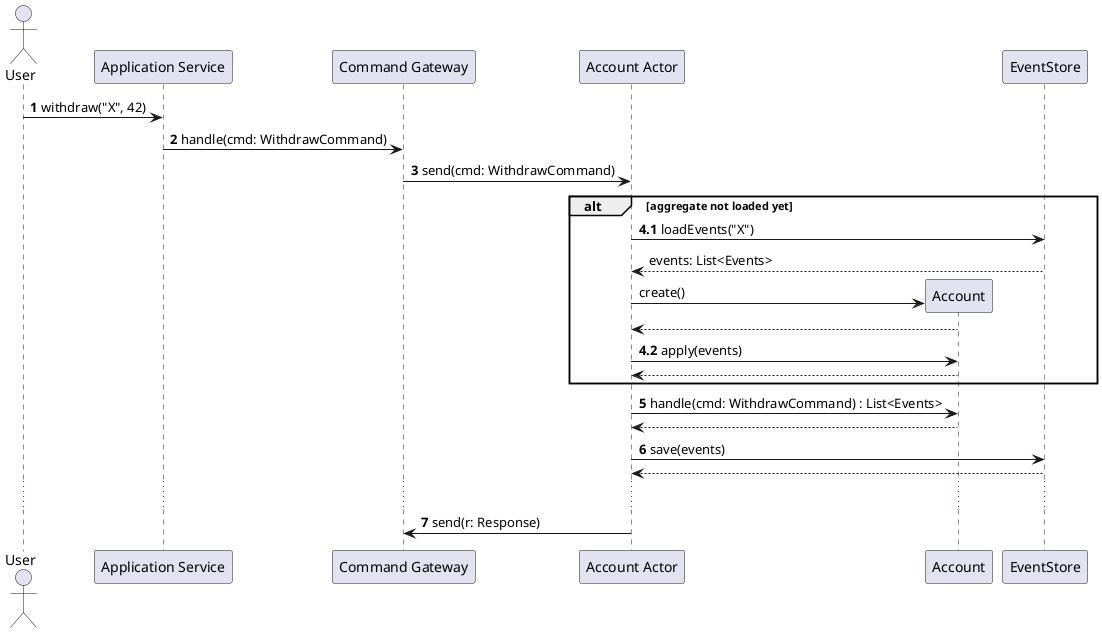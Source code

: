 @startuml

actor "User" as U
participant "Application Service" as AS
participant "Command Gateway" as CG
participant "Account Actor" as AC
participant "Account" as A
participant "EventStore" as ES

U -> AS: **1** withdraw("X", 42)
AS -> CG: **2** handle(cmd: WithdrawCommand)
CG -> AC: **3** send(cmd: WithdrawCommand)
alt aggregate not loaded yet
  AC -> ES: **4.1** loadEvents("X")
  AC <-- ES: events: List<Events>
  create A
  AC -> A: create()
  return
  AC -> A: **4.2** apply(events)
  return
end
AC -> A: **5** handle(cmd: WithdrawCommand) : List<Events>
AC <-- A:
AC -> ES: **6** save(events)
return
...
CG <- AC: **7** send(r: Response)

@enduml